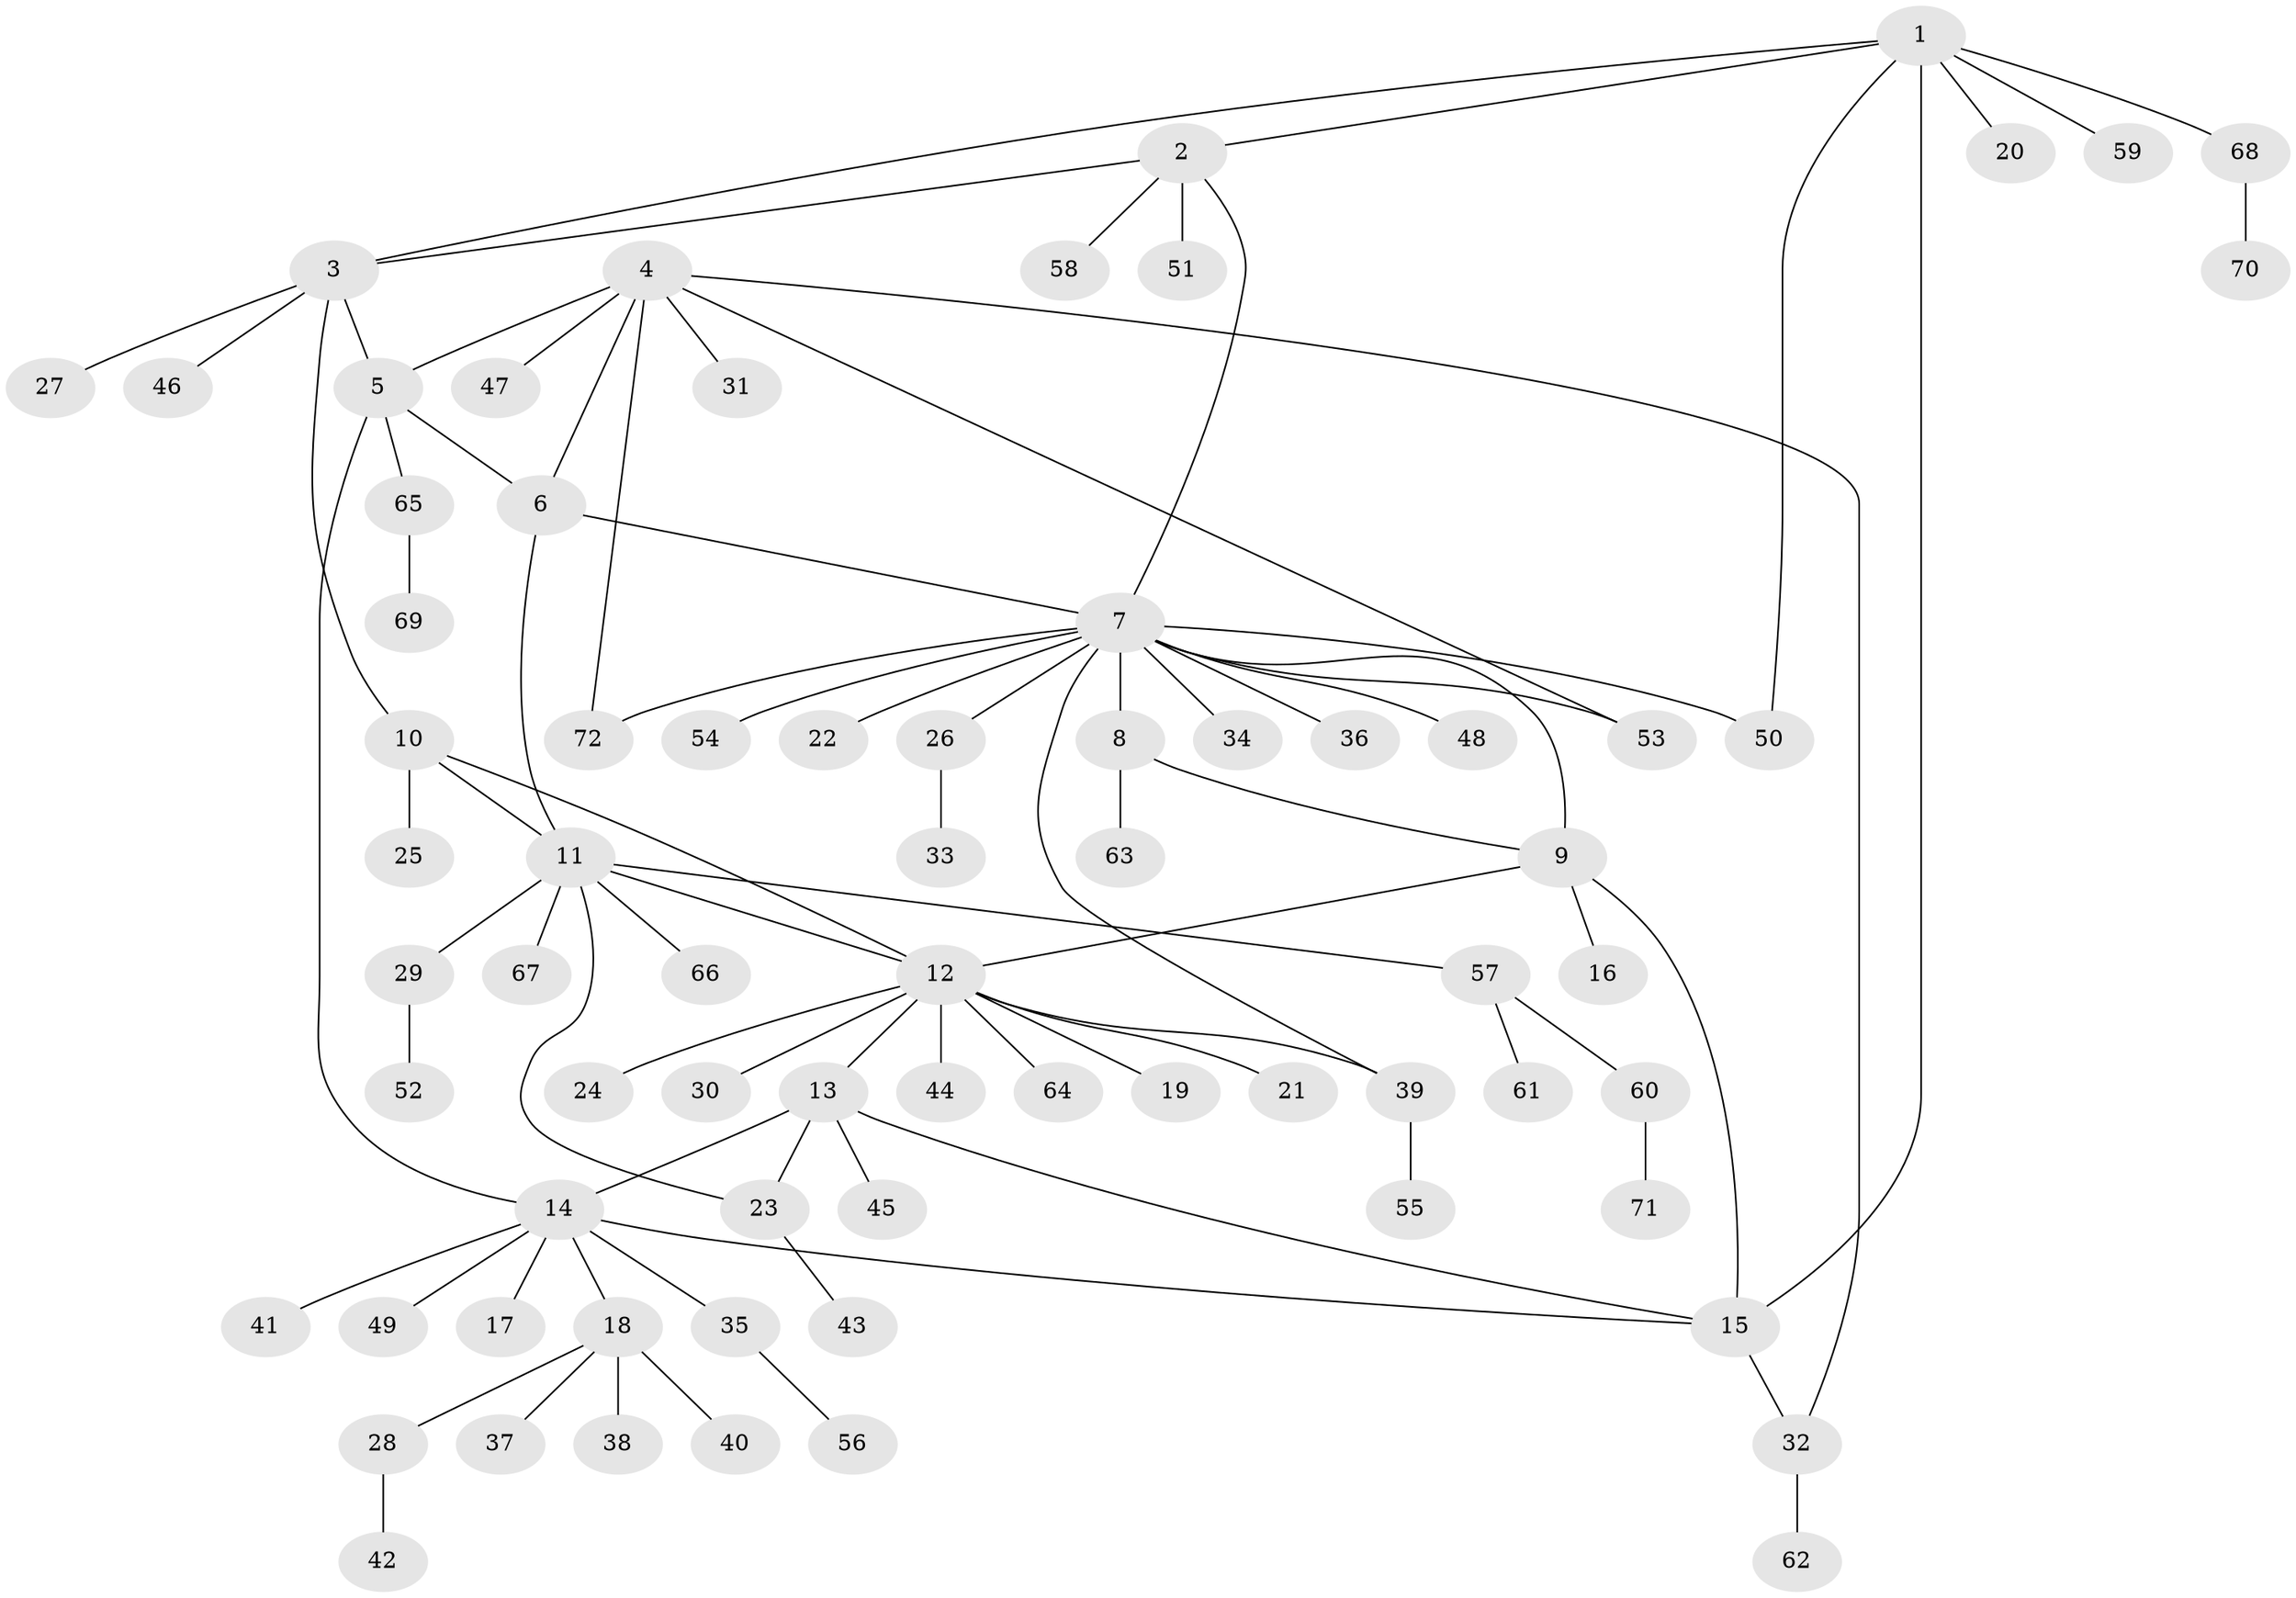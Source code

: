// coarse degree distribution, {7: 0.03773584905660377, 4: 0.03773584905660377, 8: 0.018867924528301886, 5: 0.018867924528301886, 6: 0.03773584905660377, 16: 0.018867924528301886, 2: 0.11320754716981132, 9: 0.018867924528301886, 10: 0.018867924528301886, 1: 0.660377358490566, 3: 0.018867924528301886}
// Generated by graph-tools (version 1.1) at 2025/52/02/27/25 19:52:19]
// undirected, 72 vertices, 88 edges
graph export_dot {
graph [start="1"]
  node [color=gray90,style=filled];
  1;
  2;
  3;
  4;
  5;
  6;
  7;
  8;
  9;
  10;
  11;
  12;
  13;
  14;
  15;
  16;
  17;
  18;
  19;
  20;
  21;
  22;
  23;
  24;
  25;
  26;
  27;
  28;
  29;
  30;
  31;
  32;
  33;
  34;
  35;
  36;
  37;
  38;
  39;
  40;
  41;
  42;
  43;
  44;
  45;
  46;
  47;
  48;
  49;
  50;
  51;
  52;
  53;
  54;
  55;
  56;
  57;
  58;
  59;
  60;
  61;
  62;
  63;
  64;
  65;
  66;
  67;
  68;
  69;
  70;
  71;
  72;
  1 -- 2;
  1 -- 3;
  1 -- 15;
  1 -- 20;
  1 -- 50;
  1 -- 59;
  1 -- 68;
  2 -- 3;
  2 -- 7;
  2 -- 51;
  2 -- 58;
  3 -- 5;
  3 -- 10;
  3 -- 27;
  3 -- 46;
  4 -- 5;
  4 -- 6;
  4 -- 31;
  4 -- 32;
  4 -- 47;
  4 -- 53;
  4 -- 72;
  5 -- 6;
  5 -- 14;
  5 -- 65;
  6 -- 7;
  6 -- 11;
  7 -- 8;
  7 -- 9;
  7 -- 22;
  7 -- 26;
  7 -- 34;
  7 -- 36;
  7 -- 39;
  7 -- 48;
  7 -- 50;
  7 -- 53;
  7 -- 54;
  7 -- 72;
  8 -- 9;
  8 -- 63;
  9 -- 12;
  9 -- 15;
  9 -- 16;
  10 -- 11;
  10 -- 12;
  10 -- 25;
  11 -- 12;
  11 -- 23;
  11 -- 29;
  11 -- 57;
  11 -- 66;
  11 -- 67;
  12 -- 13;
  12 -- 19;
  12 -- 21;
  12 -- 24;
  12 -- 30;
  12 -- 39;
  12 -- 44;
  12 -- 64;
  13 -- 14;
  13 -- 15;
  13 -- 23;
  13 -- 45;
  14 -- 15;
  14 -- 17;
  14 -- 18;
  14 -- 35;
  14 -- 41;
  14 -- 49;
  15 -- 32;
  18 -- 28;
  18 -- 37;
  18 -- 38;
  18 -- 40;
  23 -- 43;
  26 -- 33;
  28 -- 42;
  29 -- 52;
  32 -- 62;
  35 -- 56;
  39 -- 55;
  57 -- 60;
  57 -- 61;
  60 -- 71;
  65 -- 69;
  68 -- 70;
}
